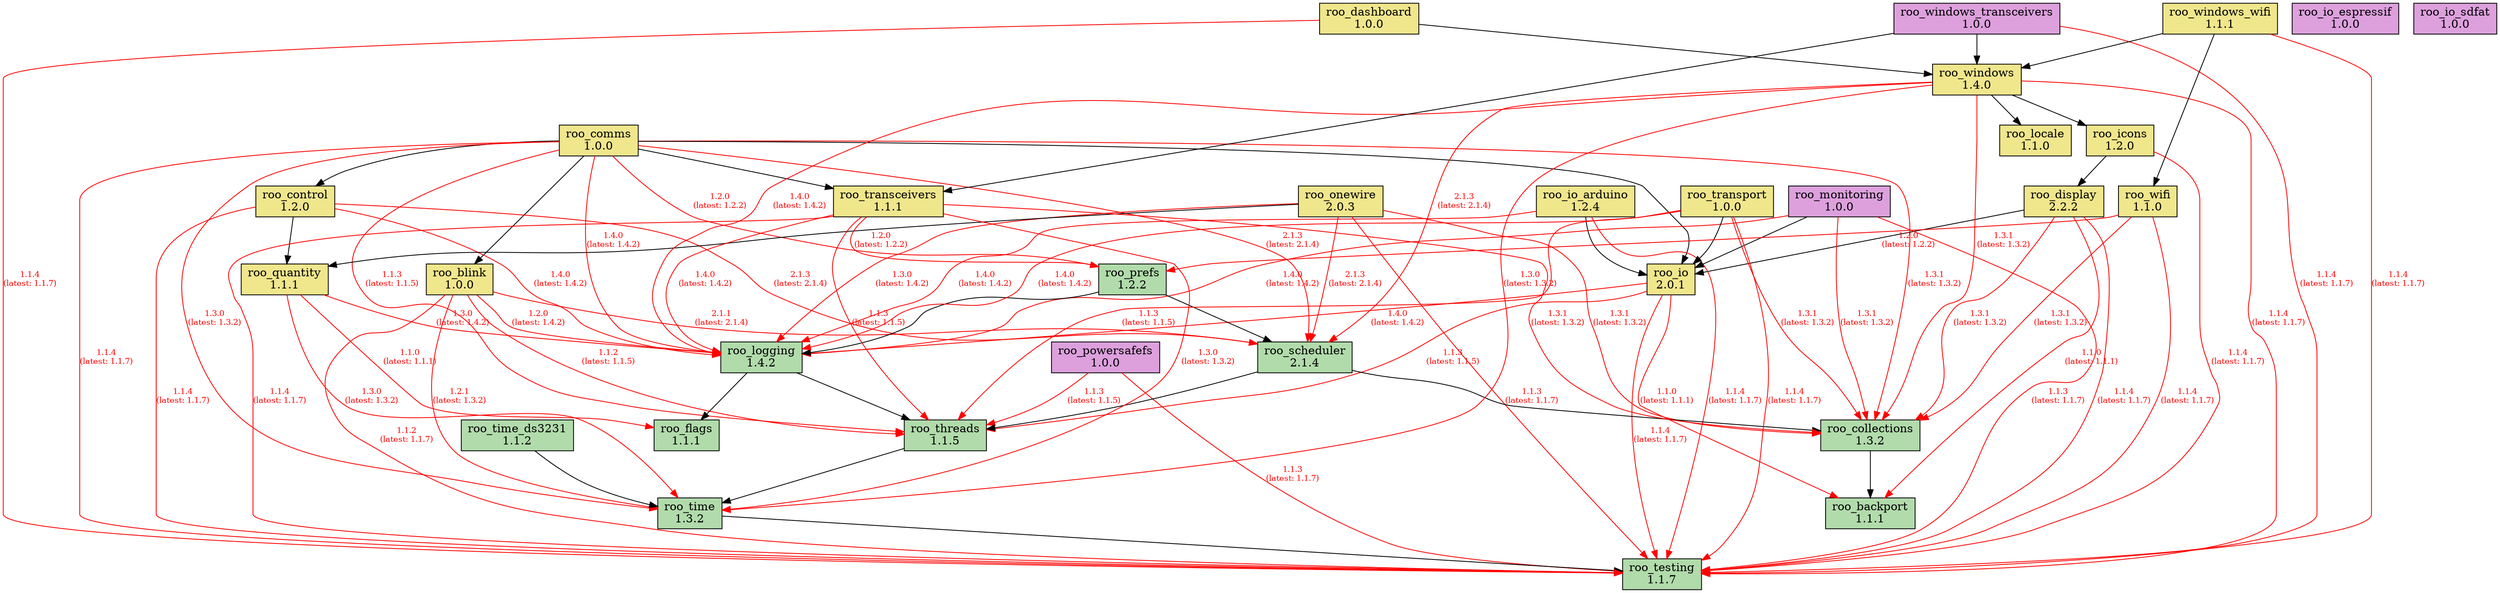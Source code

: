 digraph dependencies {
    rankdir=TB;
    node [shape=box, style=filled];
    edge [fontsize=10];

    // Modules
    "roo_backport" [label="roo_backport\n1.1.1", fillcolor="#b1dbab"];
    "roo_blink" [label="roo_blink\n1.0.0", fillcolor="khaki"];
    "roo_collections" [label="roo_collections\n1.3.2", fillcolor="#b1dbab"];
    "roo_comms" [label="roo_comms\n1.0.0", fillcolor="khaki"];
    "roo_control" [label="roo_control\n1.2.0", fillcolor="khaki"];
    "roo_dashboard" [label="roo_dashboard\n1.0.0", fillcolor="khaki"];
    "roo_display" [label="roo_display\n2.2.2", fillcolor="khaki"];
    "roo_flags" [label="roo_flags\n1.1.1", fillcolor="#b1dbab"];
    "roo_icons" [label="roo_icons\n1.2.0", fillcolor="khaki"];
    "roo_io" [label="roo_io\n2.0.1", fillcolor="khaki"];
    "roo_io_arduino" [label="roo_io_arduino\n1.2.4", fillcolor="khaki"];
    "roo_io_espressif" [label="roo_io_espressif\n1.0.0", fillcolor="plum"];
    "roo_io_sdfat" [label="roo_io_sdfat\n1.0.0", fillcolor="plum"];
    "roo_locale" [label="roo_locale\n1.1.0", fillcolor="khaki"];
    "roo_logging" [label="roo_logging\n1.4.2", fillcolor="#b1dbab"];
    "roo_monitoring" [label="roo_monitoring\n1.0.0", fillcolor="plum"];
    "roo_onewire" [label="roo_onewire\n2.0.3", fillcolor="khaki"];
    "roo_powersafefs" [label="roo_powersafefs\n1.0.0", fillcolor="plum"];
    "roo_prefs" [label="roo_prefs\n1.2.2", fillcolor="#b1dbab"];
    "roo_quantity" [label="roo_quantity\n1.1.1", fillcolor="khaki"];
    "roo_scheduler" [label="roo_scheduler\n2.1.4", fillcolor="#b1dbab"];
    "roo_testing" [label="roo_testing\n1.1.7", fillcolor="#b1dbab"];
    "roo_threads" [label="roo_threads\n1.1.5", fillcolor="#b1dbab"];
    "roo_time" [label="roo_time\n1.3.2", fillcolor="#b1dbab"];
    "roo_time_ds3231" [label="roo_time_ds3231\n1.1.2", fillcolor="#b1dbab"];
    "roo_transceivers" [label="roo_transceivers\n1.1.1", fillcolor="khaki"];
    "roo_transport" [label="roo_transport\n1.0.0", fillcolor="khaki"];
    "roo_wifi" [label="roo_wifi\n1.1.0", fillcolor="khaki"];
    "roo_windows" [label="roo_windows\n1.4.0", fillcolor="khaki"];
    "roo_windows_transceivers" [label="roo_windows_transceivers\n1.0.0", fillcolor="plum"];
    "roo_windows_wifi" [label="roo_windows_wifi\n1.1.1", fillcolor="khaki"];

    // Dependencies
    "roo_blink" -> "roo_testing" [color=red, fontcolor=red, label="1.1.2\n(latest: 1.1.7)"];
    "roo_blink" -> "roo_logging" [color=red, fontcolor=red, label="1.2.0\n(latest: 1.4.2)"];
    "roo_blink" -> "roo_scheduler" [color=red, fontcolor=red, label="2.1.1\n(latest: 2.1.4)"];
    "roo_blink" -> "roo_threads" [color=red, fontcolor=red, label="1.1.2\n(latest: 1.1.5)"];
    "roo_blink" -> "roo_time" [color=red, fontcolor=red, label="1.2.1\n(latest: 1.3.2)"];
    "roo_collections" -> "roo_backport";
    "roo_comms" -> "roo_testing" [color=red, fontcolor=red, label="1.1.4\n(latest: 1.1.7)"];
    "roo_comms" -> "roo_blink";
    "roo_comms" -> "roo_collections" [color=red, fontcolor=red, label="1.3.1\n(latest: 1.3.2)"];
    "roo_comms" -> "roo_control";
    "roo_comms" -> "roo_io";
    "roo_comms" -> "roo_logging" [color=red, fontcolor=red, label="1.4.0\n(latest: 1.4.2)"];
    "roo_comms" -> "roo_prefs" [color=red, fontcolor=red, label="1.2.0\n(latest: 1.2.2)"];
    "roo_comms" -> "roo_scheduler" [color=red, fontcolor=red, label="2.1.3\n(latest: 2.1.4)"];
    "roo_comms" -> "roo_threads" [color=red, fontcolor=red, label="1.1.3\n(latest: 1.1.5)"];
    "roo_comms" -> "roo_time" [color=red, fontcolor=red, label="1.3.0\n(latest: 1.3.2)"];
    "roo_comms" -> "roo_transceivers";
    "roo_control" -> "roo_testing" [color=red, fontcolor=red, label="1.1.4\n(latest: 1.1.7)"];
    "roo_control" -> "roo_logging" [color=red, fontcolor=red, label="1.4.0\n(latest: 1.4.2)"];
    "roo_control" -> "roo_quantity";
    "roo_control" -> "roo_scheduler" [color=red, fontcolor=red, label="2.1.3\n(latest: 2.1.4)"];
    "roo_dashboard" -> "roo_testing" [color=red, fontcolor=red, label="1.1.4\n(latest: 1.1.7)"];
    "roo_dashboard" -> "roo_windows";
    "roo_display" -> "roo_testing" [color=red, fontcolor=red, label="1.1.4\n(latest: 1.1.7)"];
    "roo_display" -> "roo_backport" [color=red, fontcolor=red, label="1.1.0\n(latest: 1.1.1)"];
    "roo_display" -> "roo_collections" [color=red, fontcolor=red, label="1.3.1\n(latest: 1.3.2)"];
    "roo_display" -> "roo_io";
    "roo_icons" -> "roo_testing" [color=red, fontcolor=red, label="1.1.4\n(latest: 1.1.7)"];
    "roo_icons" -> "roo_display";
    "roo_io" -> "roo_testing" [color=red, fontcolor=red, label="1.1.4\n(latest: 1.1.7)"];
    "roo_io" -> "roo_backport" [color=red, fontcolor=red, label="1.1.0\n(latest: 1.1.1)"];
    "roo_io" -> "roo_logging" [color=red, fontcolor=red, label="1.4.0\n(latest: 1.4.2)"];
    "roo_io" -> "roo_threads" [color=red, fontcolor=red, label="1.1.3\n(latest: 1.1.5)"];
    "roo_io_arduino" -> "roo_testing" [color=red, fontcolor=red, label="1.1.4\n(latest: 1.1.7)"];
    "roo_io_arduino" -> "roo_io";
    "roo_io_arduino" -> "roo_logging" [color=red, fontcolor=red, label="1.4.0\n(latest: 1.4.2)"];
    "roo_logging" -> "roo_flags";
    "roo_logging" -> "roo_threads";
    "roo_monitoring" -> "roo_testing" [color=red, fontcolor=red, label="1.1.3\n(latest: 1.1.7)"];
    "roo_monitoring" -> "roo_collections" [color=red, fontcolor=red, label="1.3.1\n(latest: 1.3.2)"];
    "roo_monitoring" -> "roo_io";
    "roo_monitoring" -> "roo_logging" [color=red, fontcolor=red, label="1.4.0\n(latest: 1.4.2)"];
    "roo_onewire" -> "roo_testing" [color=red, fontcolor=red, label="1.1.3\n(latest: 1.1.7)"];
    "roo_onewire" -> "roo_collections" [color=red, fontcolor=red, label="1.3.1\n(latest: 1.3.2)"];
    "roo_onewire" -> "roo_logging" [color=red, fontcolor=red, label="1.3.0\n(latest: 1.4.2)"];
    "roo_onewire" -> "roo_scheduler" [color=red, fontcolor=red, label="2.1.3\n(latest: 2.1.4)"];
    "roo_onewire" -> "roo_quantity";
    "roo_powersafefs" -> "roo_testing" [color=red, fontcolor=red, label="1.1.3\n(latest: 1.1.7)"];
    "roo_powersafefs" -> "roo_threads" [color=red, fontcolor=red, label="1.1.3\n(latest: 1.1.5)"];
    "roo_prefs" -> "roo_logging";
    "roo_prefs" -> "roo_scheduler";
    "roo_quantity" -> "roo_flags" [color=red, fontcolor=red, label="1.1.0\n(latest: 1.1.1)"];
    "roo_quantity" -> "roo_logging" [color=red, fontcolor=red, label="1.3.0\n(latest: 1.4.2)"];
    "roo_quantity" -> "roo_time" [color=red, fontcolor=red, label="1.3.0\n(latest: 1.3.2)"];
    "roo_scheduler" -> "roo_collections";
    "roo_scheduler" -> "roo_threads";
    "roo_threads" -> "roo_time";
    "roo_time" -> "roo_testing";
    "roo_time_ds3231" -> "roo_time";
    "roo_transceivers" -> "roo_testing" [color=red, fontcolor=red, label="1.1.4\n(latest: 1.1.7)"];
    "roo_transceivers" -> "roo_collections" [color=red, fontcolor=red, label="1.3.1\n(latest: 1.3.2)"];
    "roo_transceivers" -> "roo_logging" [color=red, fontcolor=red, label="1.4.0\n(latest: 1.4.2)"];
    "roo_transceivers" -> "roo_prefs" [color=red, fontcolor=red, label="1.2.0\n(latest: 1.2.2)"];
    "roo_transceivers" -> "roo_threads" [color=red, fontcolor=red, label="1.1.3\n(latest: 1.1.5)"];
    "roo_transceivers" -> "roo_time" [color=red, fontcolor=red, label="1.3.0\n(latest: 1.3.2)"];
    "roo_transport" -> "roo_testing" [color=red, fontcolor=red, label="1.1.4\n(latest: 1.1.7)"];
    "roo_transport" -> "roo_collections" [color=red, fontcolor=red, label="1.3.1\n(latest: 1.3.2)"];
    "roo_transport" -> "roo_io";
    "roo_transport" -> "roo_logging" [color=red, fontcolor=red, label="1.4.0\n(latest: 1.4.2)"];
    "roo_transport" -> "roo_threads" [color=red, fontcolor=red, label="1.1.3\n(latest: 1.1.5)"];
    "roo_wifi" -> "roo_testing" [color=red, fontcolor=red, label="1.1.4\n(latest: 1.1.7)"];
    "roo_wifi" -> "roo_collections" [color=red, fontcolor=red, label="1.3.1\n(latest: 1.3.2)"];
    "roo_wifi" -> "roo_prefs" [color=red, fontcolor=red, label="1.2.0\n(latest: 1.2.2)"];
    "roo_windows" -> "roo_testing" [color=red, fontcolor=red, label="1.1.4\n(latest: 1.1.7)"];
    "roo_windows" -> "roo_collections" [color=red, fontcolor=red, label="1.3.1\n(latest: 1.3.2)"];
    "roo_windows" -> "roo_locale";
    "roo_windows" -> "roo_logging" [color=red, fontcolor=red, label="1.4.0\n(latest: 1.4.2)"];
    "roo_windows" -> "roo_icons";
    "roo_windows" -> "roo_scheduler" [color=red, fontcolor=red, label="2.1.3\n(latest: 2.1.4)"];
    "roo_windows" -> "roo_time" [color=red, fontcolor=red, label="1.3.0\n(latest: 1.3.2)"];
    "roo_windows_transceivers" -> "roo_testing" [color=red, fontcolor=red, label="1.1.4\n(latest: 1.1.7)"];
    "roo_windows_transceivers" -> "roo_transceivers";
    "roo_windows_transceivers" -> "roo_windows";
    "roo_windows_wifi" -> "roo_testing" [color=red, fontcolor=red, label="1.1.4\n(latest: 1.1.7)"];
    "roo_windows_wifi" -> "roo_wifi";
    "roo_windows_wifi" -> "roo_windows";
}
